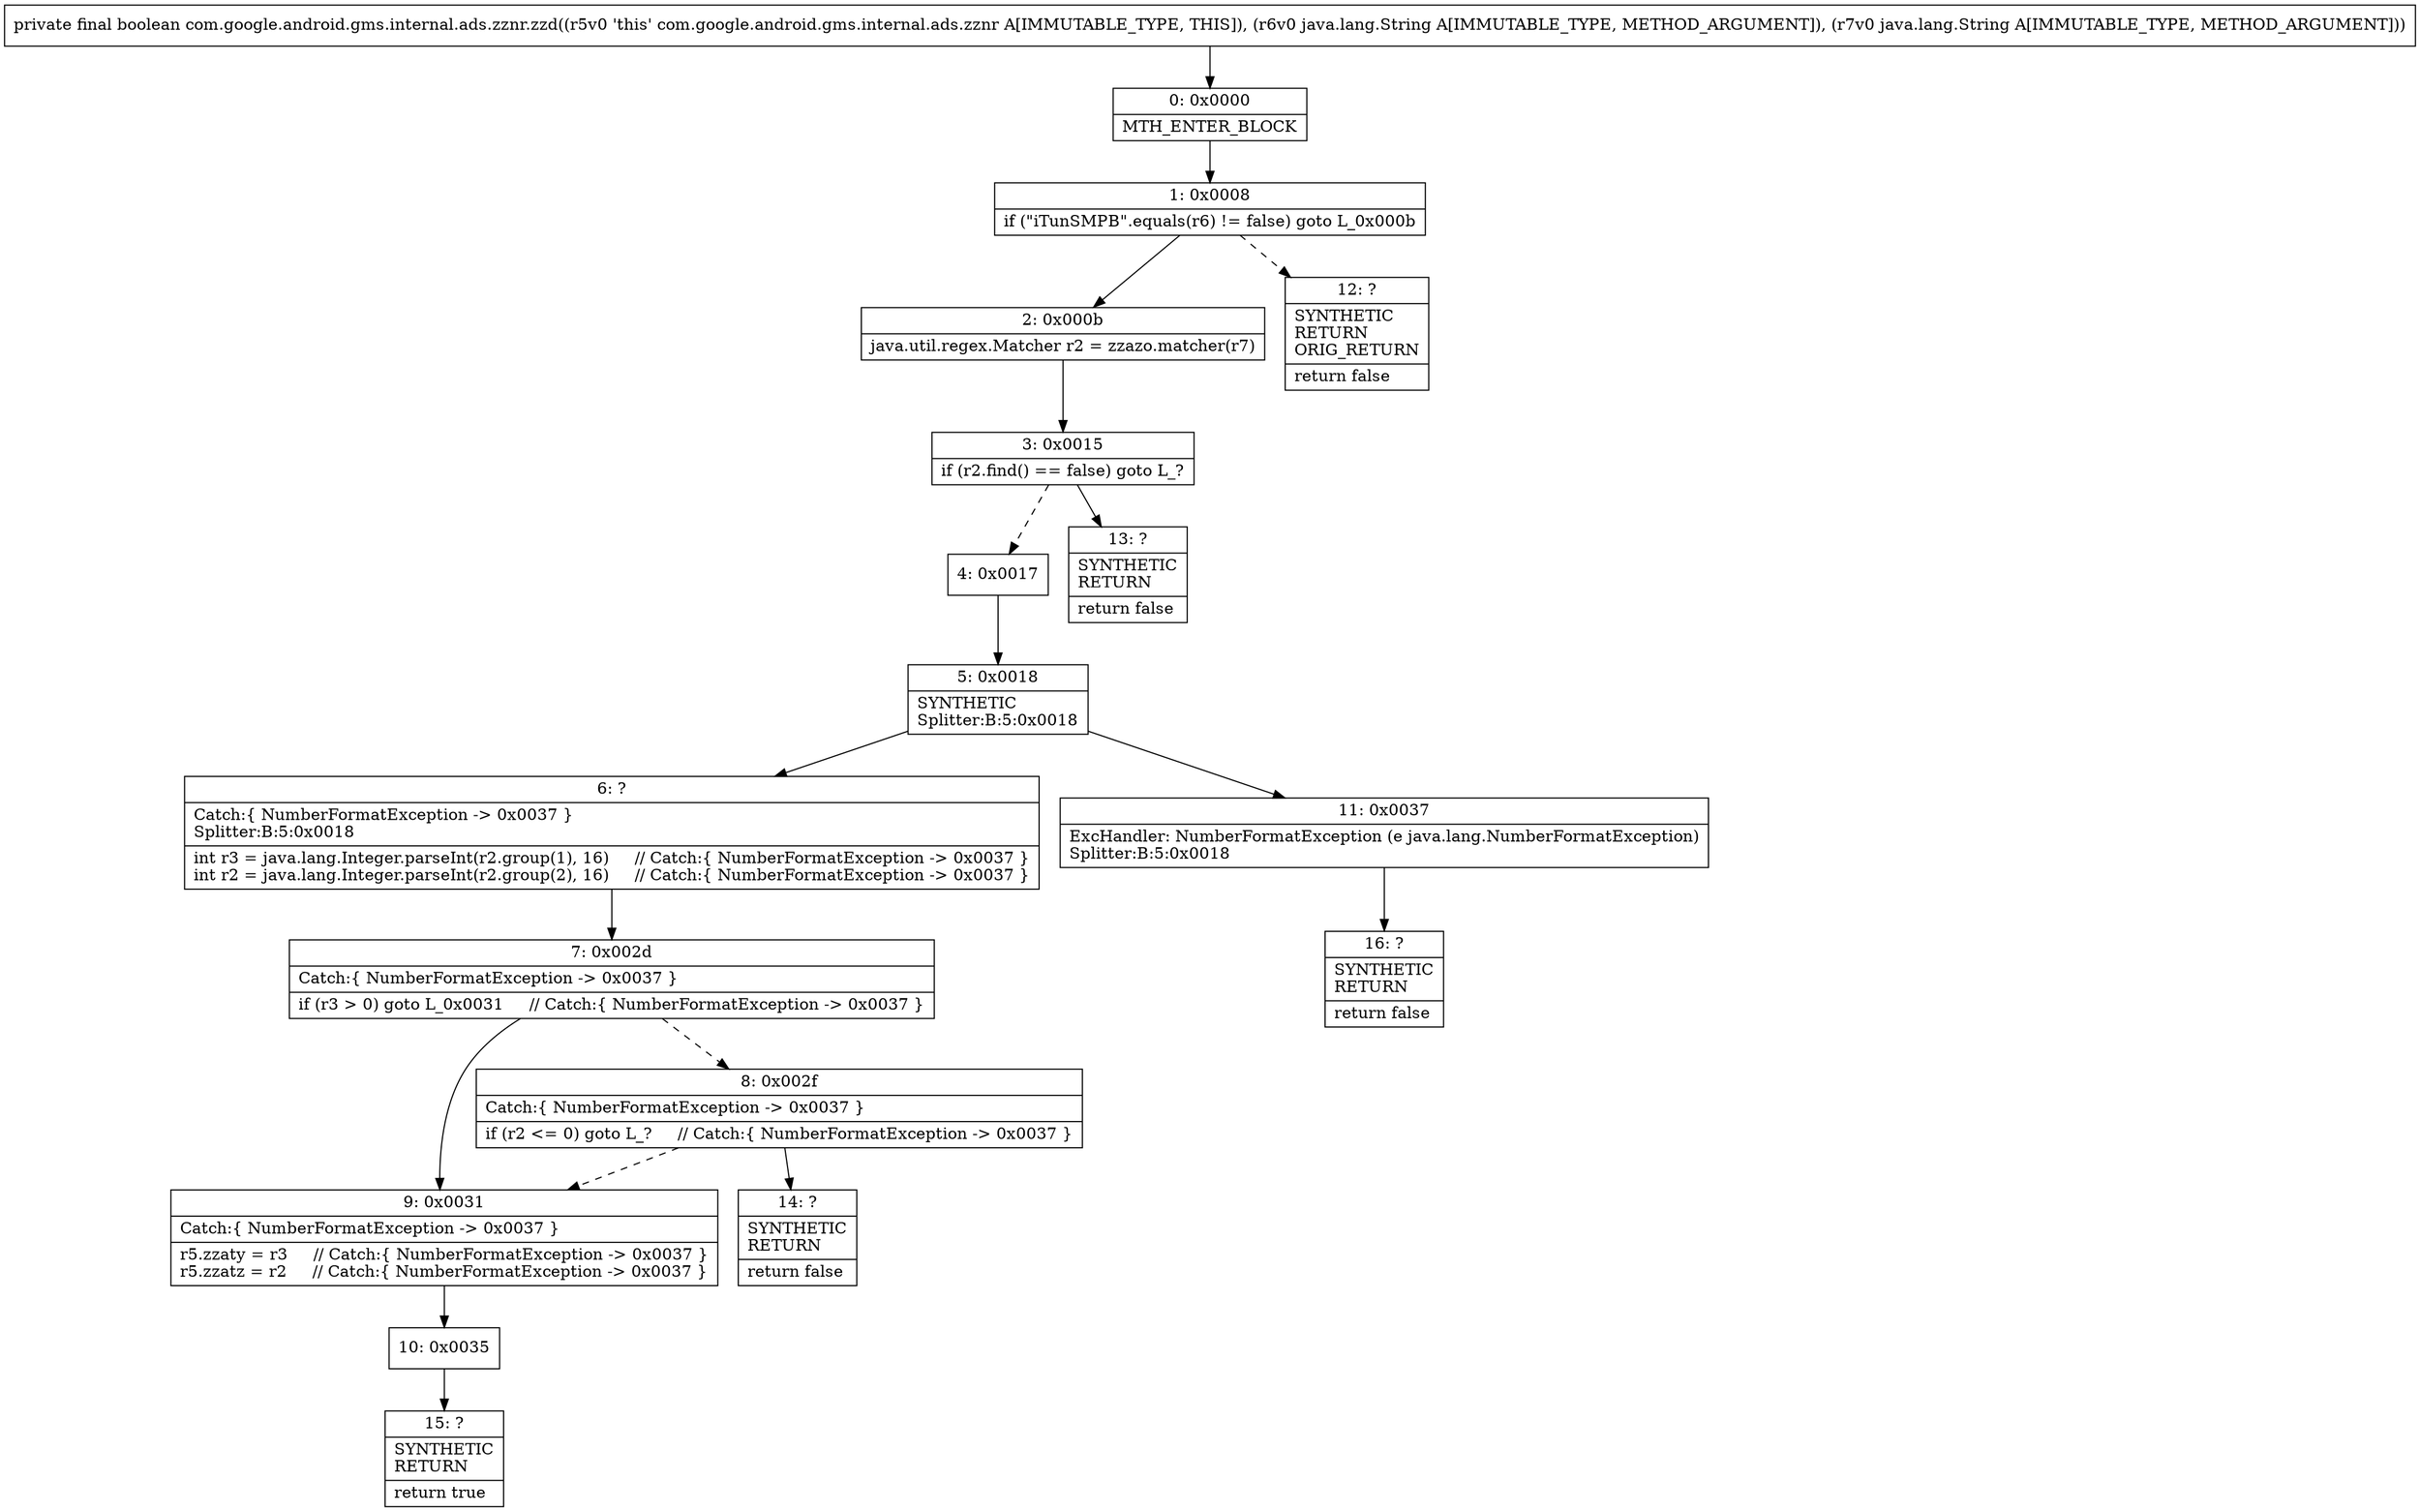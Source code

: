 digraph "CFG forcom.google.android.gms.internal.ads.zznr.zzd(Ljava\/lang\/String;Ljava\/lang\/String;)Z" {
Node_0 [shape=record,label="{0\:\ 0x0000|MTH_ENTER_BLOCK\l}"];
Node_1 [shape=record,label="{1\:\ 0x0008|if (\"iTunSMPB\".equals(r6) != false) goto L_0x000b\l}"];
Node_2 [shape=record,label="{2\:\ 0x000b|java.util.regex.Matcher r2 = zzazo.matcher(r7)\l}"];
Node_3 [shape=record,label="{3\:\ 0x0015|if (r2.find() == false) goto L_?\l}"];
Node_4 [shape=record,label="{4\:\ 0x0017}"];
Node_5 [shape=record,label="{5\:\ 0x0018|SYNTHETIC\lSplitter:B:5:0x0018\l}"];
Node_6 [shape=record,label="{6\:\ ?|Catch:\{ NumberFormatException \-\> 0x0037 \}\lSplitter:B:5:0x0018\l|int r3 = java.lang.Integer.parseInt(r2.group(1), 16)     \/\/ Catch:\{ NumberFormatException \-\> 0x0037 \}\lint r2 = java.lang.Integer.parseInt(r2.group(2), 16)     \/\/ Catch:\{ NumberFormatException \-\> 0x0037 \}\l}"];
Node_7 [shape=record,label="{7\:\ 0x002d|Catch:\{ NumberFormatException \-\> 0x0037 \}\l|if (r3 \> 0) goto L_0x0031     \/\/ Catch:\{ NumberFormatException \-\> 0x0037 \}\l}"];
Node_8 [shape=record,label="{8\:\ 0x002f|Catch:\{ NumberFormatException \-\> 0x0037 \}\l|if (r2 \<= 0) goto L_?     \/\/ Catch:\{ NumberFormatException \-\> 0x0037 \}\l}"];
Node_9 [shape=record,label="{9\:\ 0x0031|Catch:\{ NumberFormatException \-\> 0x0037 \}\l|r5.zzaty = r3     \/\/ Catch:\{ NumberFormatException \-\> 0x0037 \}\lr5.zzatz = r2     \/\/ Catch:\{ NumberFormatException \-\> 0x0037 \}\l}"];
Node_10 [shape=record,label="{10\:\ 0x0035}"];
Node_11 [shape=record,label="{11\:\ 0x0037|ExcHandler: NumberFormatException (e java.lang.NumberFormatException)\lSplitter:B:5:0x0018\l}"];
Node_12 [shape=record,label="{12\:\ ?|SYNTHETIC\lRETURN\lORIG_RETURN\l|return false\l}"];
Node_13 [shape=record,label="{13\:\ ?|SYNTHETIC\lRETURN\l|return false\l}"];
Node_14 [shape=record,label="{14\:\ ?|SYNTHETIC\lRETURN\l|return false\l}"];
Node_15 [shape=record,label="{15\:\ ?|SYNTHETIC\lRETURN\l|return true\l}"];
Node_16 [shape=record,label="{16\:\ ?|SYNTHETIC\lRETURN\l|return false\l}"];
MethodNode[shape=record,label="{private final boolean com.google.android.gms.internal.ads.zznr.zzd((r5v0 'this' com.google.android.gms.internal.ads.zznr A[IMMUTABLE_TYPE, THIS]), (r6v0 java.lang.String A[IMMUTABLE_TYPE, METHOD_ARGUMENT]), (r7v0 java.lang.String A[IMMUTABLE_TYPE, METHOD_ARGUMENT])) }"];
MethodNode -> Node_0;
Node_0 -> Node_1;
Node_1 -> Node_2;
Node_1 -> Node_12[style=dashed];
Node_2 -> Node_3;
Node_3 -> Node_4[style=dashed];
Node_3 -> Node_13;
Node_4 -> Node_5;
Node_5 -> Node_6;
Node_5 -> Node_11;
Node_6 -> Node_7;
Node_7 -> Node_8[style=dashed];
Node_7 -> Node_9;
Node_8 -> Node_9[style=dashed];
Node_8 -> Node_14;
Node_9 -> Node_10;
Node_10 -> Node_15;
Node_11 -> Node_16;
}

